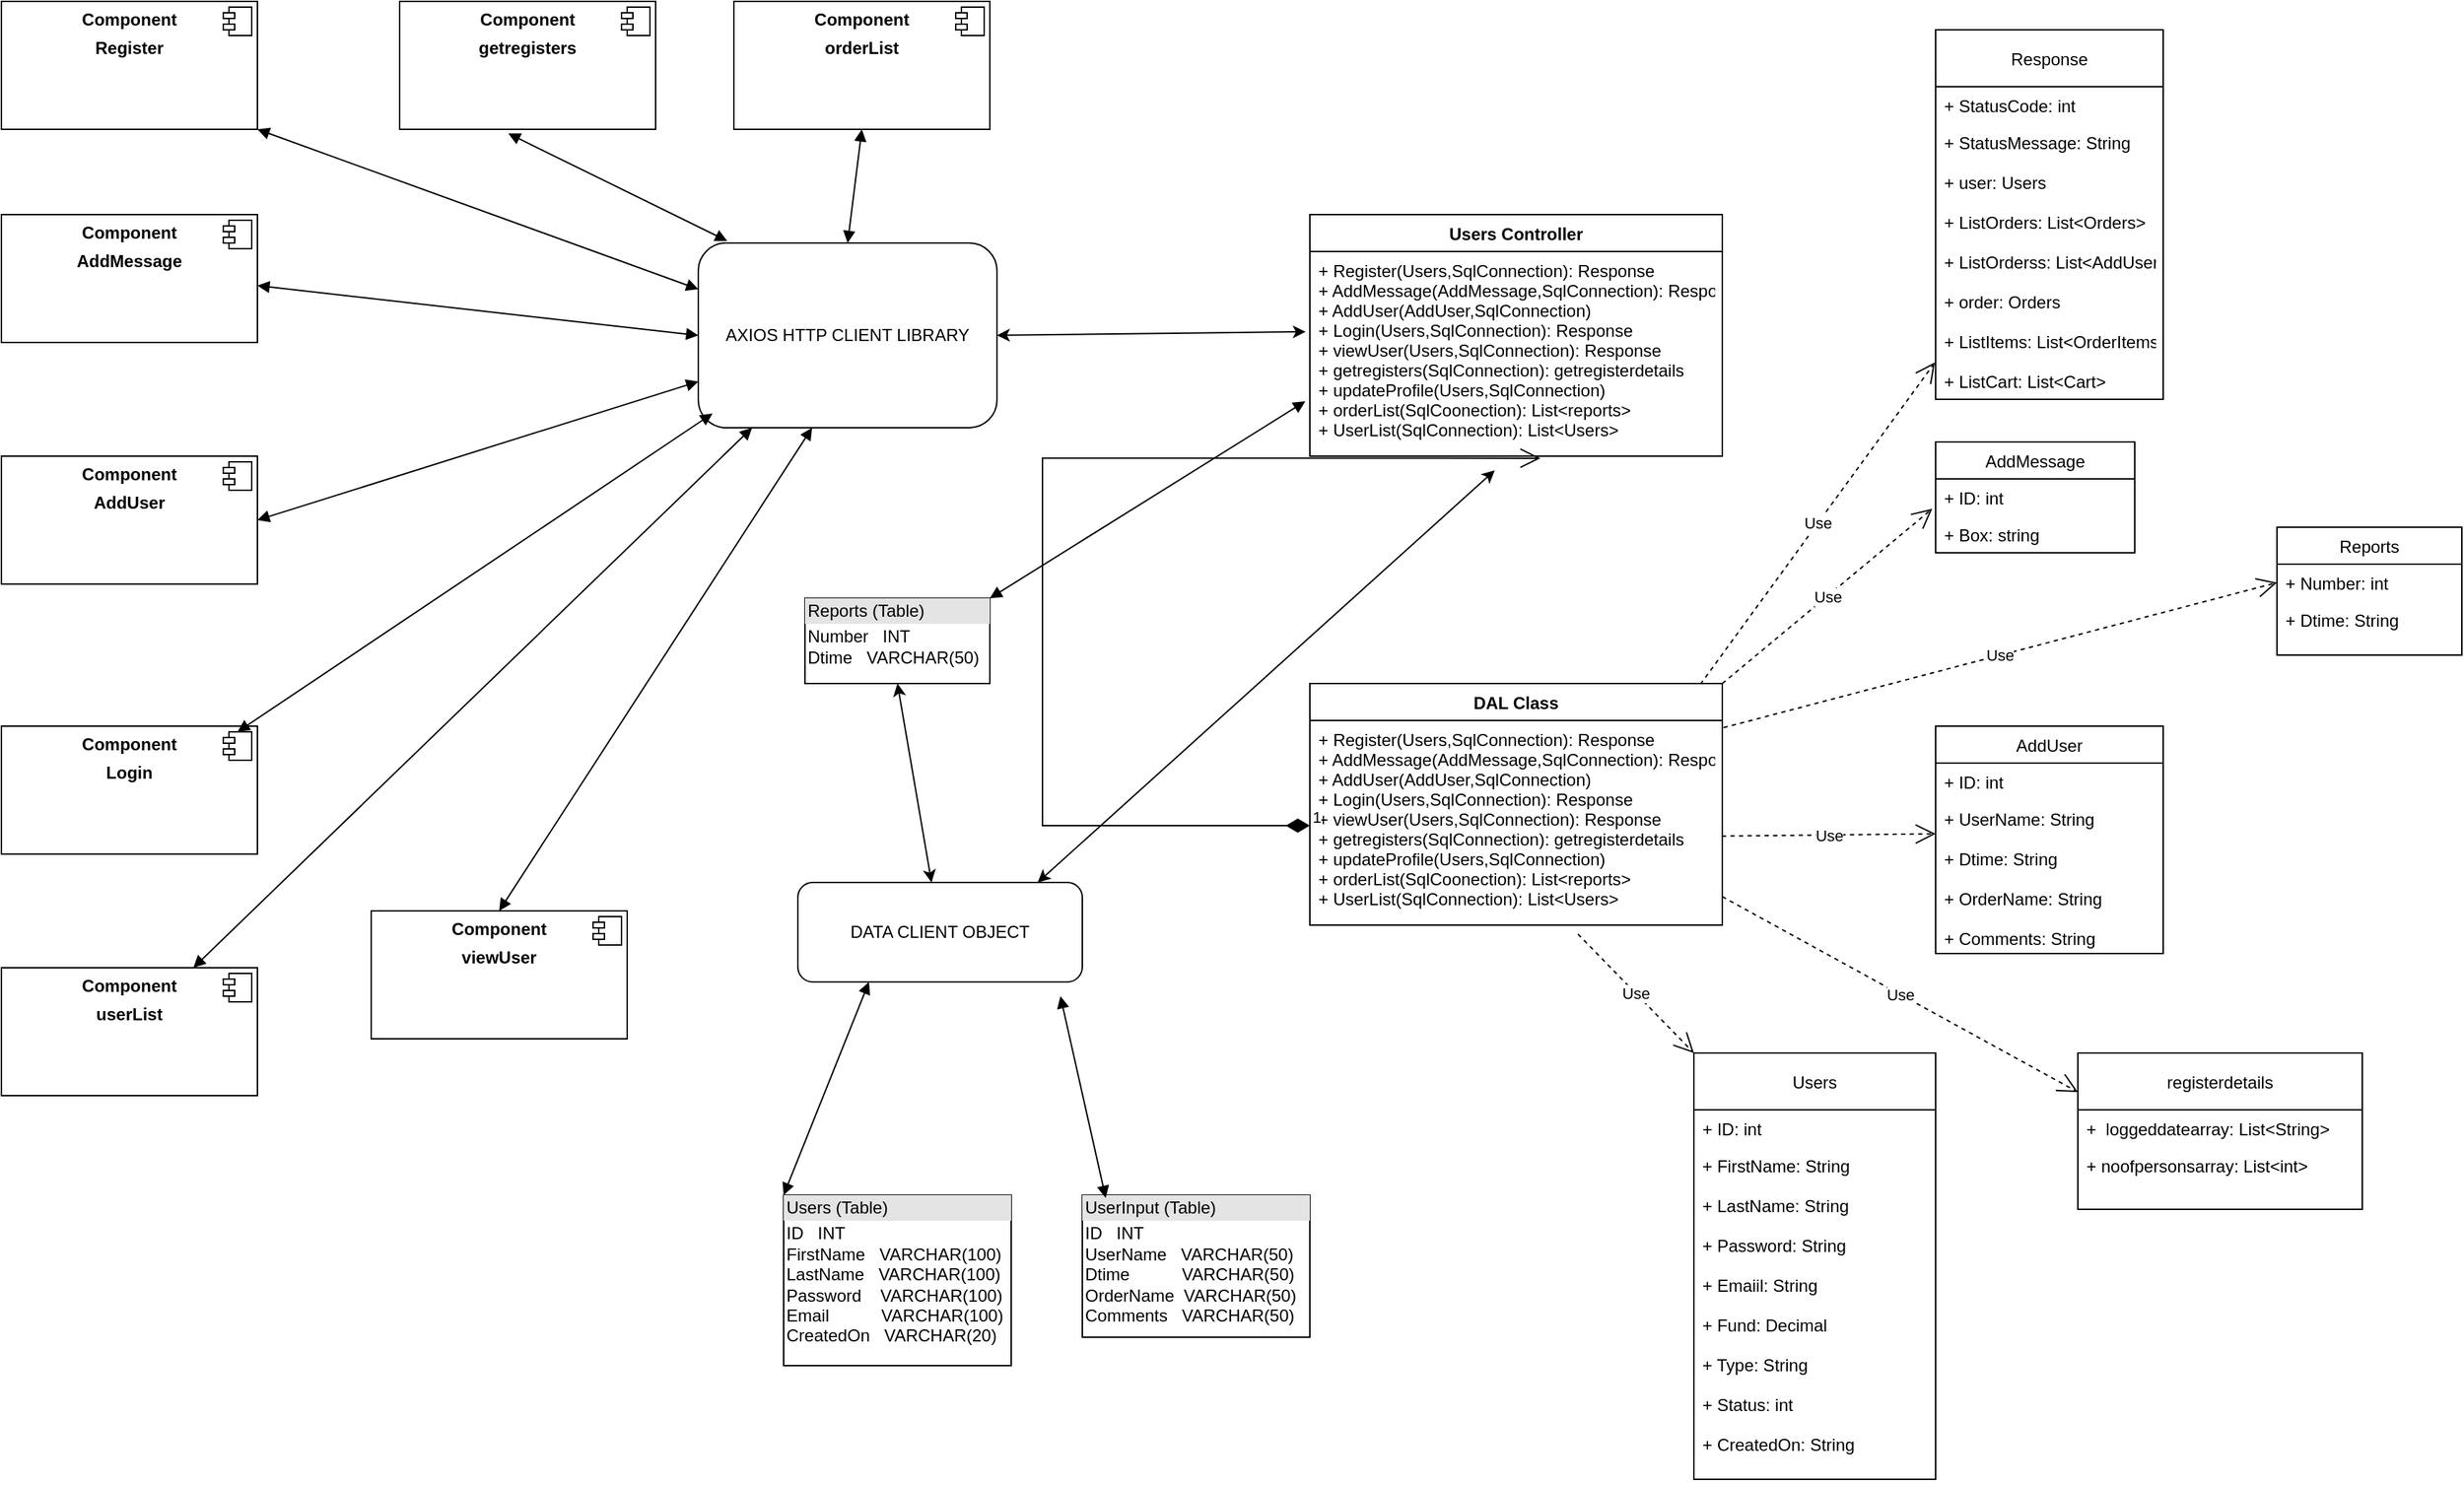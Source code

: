 <mxfile version="20.8.3" type="github">
  <diagram id="C5RBs43oDa-KdzZeNtuy" name="Page-1">
    <mxGraphModel dx="1909" dy="998" grid="1" gridSize="10" guides="1" tooltips="1" connect="1" arrows="1" fold="1" page="1" pageScale="1" pageWidth="4681" pageHeight="3300" math="0" shadow="0">
      <root>
        <mxCell id="WIyWlLk6GJQsqaUBKTNV-0" />
        <mxCell id="WIyWlLk6GJQsqaUBKTNV-1" parent="WIyWlLk6GJQsqaUBKTNV-0" />
        <mxCell id="9x4rTWt2LroOw13o1F7v-9" value="DAL Class" style="swimlane;fontStyle=1;align=center;verticalAlign=top;childLayout=stackLayout;horizontal=1;startSize=26;horizontalStack=0;resizeParent=1;resizeParentMax=0;resizeLast=0;collapsible=1;marginBottom=0;" parent="WIyWlLk6GJQsqaUBKTNV-1" vertex="1">
          <mxGeometry x="1110" y="520" width="290" height="170" as="geometry" />
        </mxCell>
        <mxCell id="9x4rTWt2LroOw13o1F7v-16" value="+ Register(Users,SqlConnection): Response&#xa;+ AddMessage(AddMessage,SqlConnection): Response&#xa;+ AddUser(AddUser,SqlConnection)&#xa;+ Login(Users,SqlConnection): Response&#xa;+ viewUser(Users,SqlConnection): Response&#xa;+ getregisters(SqlConnection): getregisterdetails&#xa;+ updateProfile(Users,SqlConnection)&#xa;+ orderList(SqlCoonection): List&lt;reports&gt;&#xa;+ UserList(SqlConnection): List&lt;Users&gt;&#xa;" style="text;strokeColor=none;fillColor=none;align=left;verticalAlign=top;spacingLeft=4;spacingRight=4;overflow=hidden;rotatable=0;points=[[0,0.5],[1,0.5]];portConstraint=eastwest;" parent="9x4rTWt2LroOw13o1F7v-9" vertex="1">
          <mxGeometry y="26" width="290" height="144" as="geometry" />
        </mxCell>
        <mxCell id="9x4rTWt2LroOw13o1F7v-13" value="Users Controller" style="swimlane;fontStyle=1;align=center;verticalAlign=top;childLayout=stackLayout;horizontal=1;startSize=26;horizontalStack=0;resizeParent=1;resizeParentMax=0;resizeLast=0;collapsible=1;marginBottom=0;" parent="WIyWlLk6GJQsqaUBKTNV-1" vertex="1">
          <mxGeometry x="1110" y="190" width="290" height="170" as="geometry" />
        </mxCell>
        <mxCell id="9x4rTWt2LroOw13o1F7v-14" value="+ Register(Users,SqlConnection): Response&#xa;+ AddMessage(AddMessage,SqlConnection): Response&#xa;+ AddUser(AddUser,SqlConnection)&#xa;+ Login(Users,SqlConnection): Response&#xa;+ viewUser(Users,SqlConnection): Response&#xa;+ getregisters(SqlConnection): getregisterdetails&#xa;+ updateProfile(Users,SqlConnection)&#xa;+ orderList(SqlCoonection): List&lt;reports&gt;&#xa;+ UserList(SqlConnection): List&lt;Users&gt;&#xa;" style="text;strokeColor=none;fillColor=none;align=left;verticalAlign=top;spacingLeft=4;spacingRight=4;overflow=hidden;rotatable=0;points=[[0,0.5],[1,0.5]];portConstraint=eastwest;" parent="9x4rTWt2LroOw13o1F7v-13" vertex="1">
          <mxGeometry y="26" width="290" height="144" as="geometry" />
        </mxCell>
        <mxCell id="9x4rTWt2LroOw13o1F7v-18" value="1" style="endArrow=open;html=1;endSize=12;startArrow=diamondThin;startSize=14;startFill=1;edgeStyle=orthogonalEdgeStyle;align=left;verticalAlign=bottom;rounded=0;entryX=0.559;entryY=1.01;entryDx=0;entryDy=0;entryPerimeter=0;" parent="WIyWlLk6GJQsqaUBKTNV-1" source="9x4rTWt2LroOw13o1F7v-16" target="9x4rTWt2LroOw13o1F7v-14" edge="1">
          <mxGeometry x="-1" y="3" relative="1" as="geometry">
            <mxPoint x="930" y="620" as="sourcePoint" />
            <mxPoint x="1090" y="620" as="targetPoint" />
            <Array as="points">
              <mxPoint x="922" y="620" />
            </Array>
          </mxGeometry>
        </mxCell>
        <mxCell id="9x4rTWt2LroOw13o1F7v-19" value="AddMessage" style="swimlane;fontStyle=0;childLayout=stackLayout;horizontal=1;startSize=26;fillColor=none;horizontalStack=0;resizeParent=1;resizeParentMax=0;resizeLast=0;collapsible=1;marginBottom=0;" parent="WIyWlLk6GJQsqaUBKTNV-1" vertex="1">
          <mxGeometry x="1550" y="350" width="140" height="78" as="geometry" />
        </mxCell>
        <mxCell id="9x4rTWt2LroOw13o1F7v-20" value="+ ID: int" style="text;strokeColor=none;fillColor=none;align=left;verticalAlign=top;spacingLeft=4;spacingRight=4;overflow=hidden;rotatable=0;points=[[0,0.5],[1,0.5]];portConstraint=eastwest;" parent="9x4rTWt2LroOw13o1F7v-19" vertex="1">
          <mxGeometry y="26" width="140" height="26" as="geometry" />
        </mxCell>
        <mxCell id="9x4rTWt2LroOw13o1F7v-21" value="+ Box: string" style="text;strokeColor=none;fillColor=none;align=left;verticalAlign=top;spacingLeft=4;spacingRight=4;overflow=hidden;rotatable=0;points=[[0,0.5],[1,0.5]];portConstraint=eastwest;" parent="9x4rTWt2LroOw13o1F7v-19" vertex="1">
          <mxGeometry y="52" width="140" height="26" as="geometry" />
        </mxCell>
        <mxCell id="9x4rTWt2LroOw13o1F7v-23" value="Use" style="endArrow=open;endSize=12;dashed=1;html=1;rounded=0;exitX=1;exitY=0;exitDx=0;exitDy=0;entryX=-0.017;entryY=0.808;entryDx=0;entryDy=0;entryPerimeter=0;" parent="WIyWlLk6GJQsqaUBKTNV-1" source="9x4rTWt2LroOw13o1F7v-9" target="9x4rTWt2LroOw13o1F7v-20" edge="1">
          <mxGeometry width="160" relative="1" as="geometry">
            <mxPoint x="1200" y="570" as="sourcePoint" />
            <mxPoint x="1360" y="570" as="targetPoint" />
          </mxGeometry>
        </mxCell>
        <mxCell id="9x4rTWt2LroOw13o1F7v-24" value="AddUser" style="swimlane;fontStyle=0;childLayout=stackLayout;horizontal=1;startSize=26;fillColor=none;horizontalStack=0;resizeParent=1;resizeParentMax=0;resizeLast=0;collapsible=1;marginBottom=0;" parent="WIyWlLk6GJQsqaUBKTNV-1" vertex="1">
          <mxGeometry x="1550" y="550" width="160" height="160" as="geometry" />
        </mxCell>
        <mxCell id="9x4rTWt2LroOw13o1F7v-25" value="+ ID: int" style="text;strokeColor=none;fillColor=none;align=left;verticalAlign=top;spacingLeft=4;spacingRight=4;overflow=hidden;rotatable=0;points=[[0,0.5],[1,0.5]];portConstraint=eastwest;" parent="9x4rTWt2LroOw13o1F7v-24" vertex="1">
          <mxGeometry y="26" width="160" height="26" as="geometry" />
        </mxCell>
        <mxCell id="9x4rTWt2LroOw13o1F7v-26" value="+ UserName: String&#xa;&#xa;+ Dtime: String&#xa;&#xa;+ OrderName: String&#xa;&#xa;+ Comments: String" style="text;strokeColor=none;fillColor=none;align=left;verticalAlign=top;spacingLeft=4;spacingRight=4;overflow=hidden;rotatable=0;points=[[0,0.5],[1,0.5]];portConstraint=eastwest;" parent="9x4rTWt2LroOw13o1F7v-24" vertex="1">
          <mxGeometry y="52" width="160" height="108" as="geometry" />
        </mxCell>
        <mxCell id="9x4rTWt2LroOw13o1F7v-27" value="Use" style="endArrow=open;endSize=12;dashed=1;html=1;rounded=0;exitX=0.999;exitY=0.565;exitDx=0;exitDy=0;entryX=0;entryY=0.22;entryDx=0;entryDy=0;entryPerimeter=0;exitPerimeter=0;" parent="WIyWlLk6GJQsqaUBKTNV-1" source="9x4rTWt2LroOw13o1F7v-16" target="9x4rTWt2LroOw13o1F7v-26" edge="1">
          <mxGeometry width="160" relative="1" as="geometry">
            <mxPoint x="1410" y="628" as="sourcePoint" />
            <mxPoint x="1557.62" y="407.008" as="targetPoint" />
          </mxGeometry>
        </mxCell>
        <mxCell id="9x4rTWt2LroOw13o1F7v-28" value="Users" style="swimlane;fontStyle=0;childLayout=stackLayout;horizontal=1;startSize=40;fillColor=none;horizontalStack=0;resizeParent=1;resizeParentMax=0;resizeLast=0;collapsible=1;marginBottom=0;" parent="WIyWlLk6GJQsqaUBKTNV-1" vertex="1">
          <mxGeometry x="1380" y="780" width="170" height="300" as="geometry" />
        </mxCell>
        <mxCell id="9x4rTWt2LroOw13o1F7v-29" value="+ ID: int" style="text;strokeColor=none;fillColor=none;align=left;verticalAlign=top;spacingLeft=4;spacingRight=4;overflow=hidden;rotatable=0;points=[[0,0.5],[1,0.5]];portConstraint=eastwest;" parent="9x4rTWt2LroOw13o1F7v-28" vertex="1">
          <mxGeometry y="40" width="170" height="26" as="geometry" />
        </mxCell>
        <mxCell id="9x4rTWt2LroOw13o1F7v-30" value="+ FirstName: String&#xa;&#xa;+ LastName: String&#xa;&#xa;+ Password: String&#xa;&#xa;+ Emaiil: String&#xa;&#xa;+ Fund: Decimal&#xa;&#xa;+ Type: String&#xa;&#xa;+ Status: int&#xa;&#xa;+ CreatedOn: String" style="text;strokeColor=none;fillColor=none;align=left;verticalAlign=top;spacingLeft=4;spacingRight=4;overflow=hidden;rotatable=0;points=[[0,0.5],[1,0.5]];portConstraint=eastwest;" parent="9x4rTWt2LroOw13o1F7v-28" vertex="1">
          <mxGeometry y="66" width="170" height="234" as="geometry" />
        </mxCell>
        <mxCell id="9x4rTWt2LroOw13o1F7v-31" value="Use" style="endArrow=open;endSize=12;dashed=1;html=1;rounded=0;exitX=0.65;exitY=1.044;exitDx=0;exitDy=0;entryX=0;entryY=0;entryDx=0;entryDy=0;exitPerimeter=0;" parent="WIyWlLk6GJQsqaUBKTNV-1" source="9x4rTWt2LroOw13o1F7v-16" target="9x4rTWt2LroOw13o1F7v-28" edge="1">
          <mxGeometry width="160" relative="1" as="geometry">
            <mxPoint x="1409.71" y="637.36" as="sourcePoint" />
            <mxPoint x="1560" y="635.76" as="targetPoint" />
          </mxGeometry>
        </mxCell>
        <mxCell id="9x4rTWt2LroOw13o1F7v-32" value="registerdetails" style="swimlane;fontStyle=0;childLayout=stackLayout;horizontal=1;startSize=40;fillColor=none;horizontalStack=0;resizeParent=1;resizeParentMax=0;resizeLast=0;collapsible=1;marginBottom=0;" parent="WIyWlLk6GJQsqaUBKTNV-1" vertex="1">
          <mxGeometry x="1650" y="780" width="200" height="110" as="geometry" />
        </mxCell>
        <mxCell id="9x4rTWt2LroOw13o1F7v-33" value="+  loggeddatearray: List&lt;String&gt;" style="text;strokeColor=none;fillColor=none;align=left;verticalAlign=top;spacingLeft=4;spacingRight=4;overflow=hidden;rotatable=0;points=[[0,0.5],[1,0.5]];portConstraint=eastwest;" parent="9x4rTWt2LroOw13o1F7v-32" vertex="1">
          <mxGeometry y="40" width="200" height="26" as="geometry" />
        </mxCell>
        <mxCell id="9x4rTWt2LroOw13o1F7v-34" value="+ noofpersonsarray: List&lt;int&gt;" style="text;strokeColor=none;fillColor=none;align=left;verticalAlign=top;spacingLeft=4;spacingRight=4;overflow=hidden;rotatable=0;points=[[0,0.5],[1,0.5]];portConstraint=eastwest;" parent="9x4rTWt2LroOw13o1F7v-32" vertex="1">
          <mxGeometry y="66" width="200" height="44" as="geometry" />
        </mxCell>
        <mxCell id="9x4rTWt2LroOw13o1F7v-35" value="Use" style="endArrow=open;endSize=12;dashed=1;html=1;rounded=0;exitX=0.65;exitY=1.044;exitDx=0;exitDy=0;entryX=0;entryY=0.25;entryDx=0;entryDy=0;exitPerimeter=0;" parent="WIyWlLk6GJQsqaUBKTNV-1" target="9x4rTWt2LroOw13o1F7v-32" edge="1">
          <mxGeometry width="160" relative="1" as="geometry">
            <mxPoint x="1400" y="669.996" as="sourcePoint" />
            <mxPoint x="1481.5" y="753.66" as="targetPoint" />
          </mxGeometry>
        </mxCell>
        <mxCell id="9x4rTWt2LroOw13o1F7v-36" value="Response" style="swimlane;fontStyle=0;childLayout=stackLayout;horizontal=1;startSize=40;fillColor=none;horizontalStack=0;resizeParent=1;resizeParentMax=0;resizeLast=0;collapsible=1;marginBottom=0;" parent="WIyWlLk6GJQsqaUBKTNV-1" vertex="1">
          <mxGeometry x="1550" y="60" width="160" height="260" as="geometry" />
        </mxCell>
        <mxCell id="9x4rTWt2LroOw13o1F7v-37" value="+ StatusCode: int" style="text;strokeColor=none;fillColor=none;align=left;verticalAlign=top;spacingLeft=4;spacingRight=4;overflow=hidden;rotatable=0;points=[[0,0.5],[1,0.5]];portConstraint=eastwest;" parent="9x4rTWt2LroOw13o1F7v-36" vertex="1">
          <mxGeometry y="40" width="160" height="26" as="geometry" />
        </mxCell>
        <mxCell id="9x4rTWt2LroOw13o1F7v-38" value="+ StatusMessage: String&#xa;&#xa;+ user: Users&#xa;&#xa;+ ListOrders: List&lt;Orders&gt;&#xa;&#xa;+ ListOrderss: List&lt;AddUser&gt;&#xa;&#xa;+ order: Orders&#xa;&#xa;+ ListItems: List&lt;OrderItems&gt;&#xa;&#xa;+ ListCart: List&lt;Cart&gt;&#xa;" style="text;strokeColor=none;fillColor=none;align=left;verticalAlign=top;spacingLeft=4;spacingRight=4;overflow=hidden;rotatable=0;points=[[0,0.5],[1,0.5]];portConstraint=eastwest;" parent="9x4rTWt2LroOw13o1F7v-36" vertex="1">
          <mxGeometry y="66" width="160" height="194" as="geometry" />
        </mxCell>
        <mxCell id="9x4rTWt2LroOw13o1F7v-39" value="Use" style="endArrow=open;endSize=12;dashed=1;html=1;rounded=0;exitX=0.947;exitY=0.003;exitDx=0;exitDy=0;entryX=-0.003;entryY=0.866;entryDx=0;entryDy=0;entryPerimeter=0;exitPerimeter=0;" parent="WIyWlLk6GJQsqaUBKTNV-1" source="9x4rTWt2LroOw13o1F7v-9" target="9x4rTWt2LroOw13o1F7v-38" edge="1">
          <mxGeometry width="160" relative="1" as="geometry">
            <mxPoint x="1391.19" y="520" as="sourcePoint" />
            <mxPoint x="1538.81" y="299.008" as="targetPoint" />
          </mxGeometry>
        </mxCell>
        <mxCell id="9x4rTWt2LroOw13o1F7v-40" value="Reports" style="swimlane;fontStyle=0;childLayout=stackLayout;horizontal=1;startSize=26;fillColor=none;horizontalStack=0;resizeParent=1;resizeParentMax=0;resizeLast=0;collapsible=1;marginBottom=0;" parent="WIyWlLk6GJQsqaUBKTNV-1" vertex="1">
          <mxGeometry x="1790" y="410" width="130" height="90" as="geometry" />
        </mxCell>
        <mxCell id="9x4rTWt2LroOw13o1F7v-41" value="+ Number: int" style="text;strokeColor=none;fillColor=none;align=left;verticalAlign=top;spacingLeft=4;spacingRight=4;overflow=hidden;rotatable=0;points=[[0,0.5],[1,0.5]];portConstraint=eastwest;" parent="9x4rTWt2LroOw13o1F7v-40" vertex="1">
          <mxGeometry y="26" width="130" height="26" as="geometry" />
        </mxCell>
        <mxCell id="9x4rTWt2LroOw13o1F7v-42" value="+ Dtime: String&#xa;" style="text;strokeColor=none;fillColor=none;align=left;verticalAlign=top;spacingLeft=4;spacingRight=4;overflow=hidden;rotatable=0;points=[[0,0.5],[1,0.5]];portConstraint=eastwest;" parent="9x4rTWt2LroOw13o1F7v-40" vertex="1">
          <mxGeometry y="52" width="130" height="38" as="geometry" />
        </mxCell>
        <mxCell id="9x4rTWt2LroOw13o1F7v-43" value="Use" style="endArrow=open;endSize=12;dashed=1;html=1;rounded=0;exitX=1.003;exitY=0.035;exitDx=0;exitDy=0;entryX=0;entryY=0.5;entryDx=0;entryDy=0;exitPerimeter=0;" parent="WIyWlLk6GJQsqaUBKTNV-1" source="9x4rTWt2LroOw13o1F7v-16" target="9x4rTWt2LroOw13o1F7v-41" edge="1">
          <mxGeometry width="160" relative="1" as="geometry">
            <mxPoint x="1399.71" y="541.6" as="sourcePoint" />
            <mxPoint x="1550" y="540.0" as="targetPoint" />
          </mxGeometry>
        </mxCell>
        <mxCell id="9x4rTWt2LroOw13o1F7v-44" value="&lt;div style=&quot;box-sizing:border-box;width:100%;background:#e4e4e4;padding:2px;&quot;&gt;Users (Table)&lt;/div&gt;&lt;table style=&quot;width:100%;font-size:1em;&quot; cellpadding=&quot;2&quot; cellspacing=&quot;0&quot;&gt;&lt;tbody&gt;&lt;tr&gt;&lt;td&gt;ID&amp;nbsp; &amp;nbsp;INT&lt;br&gt;FirstName&amp;nbsp; &amp;nbsp;VARCHAR(100)&lt;br&gt;LastName&amp;nbsp; &amp;nbsp;VARCHAR(100)&lt;br&gt;Password&amp;nbsp; &amp;nbsp; VARCHAR(100)&lt;br&gt;Email&amp;nbsp; &amp;nbsp; &amp;nbsp; &amp;nbsp; &amp;nbsp; &amp;nbsp;VARCHAR(100)&lt;br&gt;CreatedOn&amp;nbsp; &amp;nbsp;VARCHAR(20)&lt;br&gt;&lt;br&gt;&lt;/td&gt;&lt;td&gt;&lt;br&gt;&lt;/td&gt;&lt;/tr&gt;&lt;tr&gt;&lt;td&gt;&lt;br&gt;&lt;/td&gt;&lt;td&gt;&lt;br&gt;&lt;/td&gt;&lt;/tr&gt;&lt;tr&gt;&lt;td&gt;&lt;/td&gt;&lt;td&gt;&lt;br&gt;&lt;/td&gt;&lt;/tr&gt;&lt;/tbody&gt;&lt;/table&gt;" style="verticalAlign=top;align=left;overflow=fill;html=1;" parent="WIyWlLk6GJQsqaUBKTNV-1" vertex="1">
          <mxGeometry x="740" y="880" width="160" height="120" as="geometry" />
        </mxCell>
        <mxCell id="9x4rTWt2LroOw13o1F7v-45" value="" style="endArrow=block;startArrow=block;endFill=1;startFill=1;html=1;rounded=0;exitX=0.25;exitY=1;exitDx=0;exitDy=0;entryX=0;entryY=0;entryDx=0;entryDy=0;" parent="WIyWlLk6GJQsqaUBKTNV-1" source="fUeiBSBgCRL01I6MIeUb-0" target="9x4rTWt2LroOw13o1F7v-44" edge="1">
          <mxGeometry width="160" relative="1" as="geometry">
            <mxPoint x="740" y="770" as="sourcePoint" />
            <mxPoint x="900" y="770" as="targetPoint" />
          </mxGeometry>
        </mxCell>
        <mxCell id="9x4rTWt2LroOw13o1F7v-48" value="&lt;div style=&quot;box-sizing:border-box;width:100%;background:#e4e4e4;padding:2px;&quot;&gt;UserInput (Table)&lt;/div&gt;&lt;table style=&quot;width:100%;font-size:1em;&quot; cellpadding=&quot;2&quot; cellspacing=&quot;0&quot;&gt;&lt;tbody&gt;&lt;tr&gt;&lt;td&gt;ID&amp;nbsp; &amp;nbsp;INT&lt;br&gt;UserName&amp;nbsp; &amp;nbsp;VARCHAR(50)&lt;br&gt;Dtime&amp;nbsp; &amp;nbsp; &amp;nbsp; &amp;nbsp; &amp;nbsp; &amp;nbsp;VARCHAR(50)&lt;br&gt;OrderName&amp;nbsp; VARCHAR(50)&lt;br&gt;Comments&amp;nbsp; &amp;nbsp;VARCHAR(50)&lt;br&gt;&lt;br&gt;&lt;/td&gt;&lt;td&gt;&lt;br&gt;&lt;/td&gt;&lt;/tr&gt;&lt;tr&gt;&lt;td&gt;&lt;br&gt;&lt;/td&gt;&lt;td&gt;&lt;br&gt;&lt;/td&gt;&lt;/tr&gt;&lt;tr&gt;&lt;td&gt;&lt;/td&gt;&lt;td&gt;&lt;br&gt;&lt;/td&gt;&lt;/tr&gt;&lt;/tbody&gt;&lt;/table&gt;" style="verticalAlign=top;align=left;overflow=fill;html=1;" parent="WIyWlLk6GJQsqaUBKTNV-1" vertex="1">
          <mxGeometry x="950" y="880" width="160" height="100" as="geometry" />
        </mxCell>
        <mxCell id="9x4rTWt2LroOw13o1F7v-49" value="" style="endArrow=block;startArrow=block;endFill=1;startFill=1;html=1;rounded=0;exitX=0.923;exitY=1.143;exitDx=0;exitDy=0;exitPerimeter=0;entryX=0.103;entryY=0.02;entryDx=0;entryDy=0;entryPerimeter=0;" parent="WIyWlLk6GJQsqaUBKTNV-1" source="fUeiBSBgCRL01I6MIeUb-0" target="9x4rTWt2LroOw13o1F7v-48" edge="1">
          <mxGeometry width="160" relative="1" as="geometry">
            <mxPoint x="772.32" y="503.888" as="sourcePoint" />
            <mxPoint x="750" y="890" as="targetPoint" />
          </mxGeometry>
        </mxCell>
        <mxCell id="9x4rTWt2LroOw13o1F7v-50" value="&lt;div style=&quot;box-sizing:border-box;width:100%;background:#e4e4e4;padding:2px;&quot;&gt;Reports (Table)&lt;/div&gt;&lt;table style=&quot;width:100%;font-size:1em;&quot; cellpadding=&quot;2&quot; cellspacing=&quot;0&quot;&gt;&lt;tbody&gt;&lt;tr&gt;&lt;td&gt;Number&amp;nbsp; &amp;nbsp;INT&lt;br&gt;Dtime&amp;nbsp; &amp;nbsp;VARCHAR(50)&lt;br&gt;&lt;br&gt;&lt;/td&gt;&lt;td&gt;&lt;br&gt;&lt;/td&gt;&lt;/tr&gt;&lt;tr&gt;&lt;td&gt;&lt;br&gt;&lt;/td&gt;&lt;td&gt;&lt;br&gt;&lt;/td&gt;&lt;/tr&gt;&lt;tr&gt;&lt;td&gt;&lt;/td&gt;&lt;td&gt;&lt;br&gt;&lt;/td&gt;&lt;/tr&gt;&lt;/tbody&gt;&lt;/table&gt;" style="verticalAlign=top;align=left;overflow=fill;html=1;" parent="WIyWlLk6GJQsqaUBKTNV-1" vertex="1">
          <mxGeometry x="755" y="460" width="130" height="60" as="geometry" />
        </mxCell>
        <mxCell id="9x4rTWt2LroOw13o1F7v-53" value="" style="endArrow=block;startArrow=block;endFill=1;startFill=1;html=1;rounded=0;exitX=1;exitY=0;exitDx=0;exitDy=0;entryX=-0.011;entryY=0.732;entryDx=0;entryDy=0;entryPerimeter=0;" parent="WIyWlLk6GJQsqaUBKTNV-1" source="9x4rTWt2LroOw13o1F7v-50" target="9x4rTWt2LroOw13o1F7v-14" edge="1">
          <mxGeometry width="160" relative="1" as="geometry">
            <mxPoint x="800" y="670" as="sourcePoint" />
            <mxPoint x="960" y="670" as="targetPoint" />
          </mxGeometry>
        </mxCell>
        <mxCell id="fUeiBSBgCRL01I6MIeUb-0" value="DATA CLIENT OBJECT" style="rounded=1;whiteSpace=wrap;html=1;" vertex="1" parent="WIyWlLk6GJQsqaUBKTNV-1">
          <mxGeometry x="750" y="660" width="200" height="70" as="geometry" />
        </mxCell>
        <mxCell id="fUeiBSBgCRL01I6MIeUb-1" value="" style="endArrow=classic;startArrow=classic;html=1;rounded=0;entryX=0.5;entryY=1;entryDx=0;entryDy=0;" edge="1" parent="WIyWlLk6GJQsqaUBKTNV-1" source="fUeiBSBgCRL01I6MIeUb-0" target="9x4rTWt2LroOw13o1F7v-50">
          <mxGeometry width="50" height="50" relative="1" as="geometry">
            <mxPoint x="1250" y="450" as="sourcePoint" />
            <mxPoint x="1300" y="400" as="targetPoint" />
          </mxGeometry>
        </mxCell>
        <mxCell id="fUeiBSBgCRL01I6MIeUb-2" value="" style="endArrow=classic;startArrow=classic;html=1;rounded=0;exitX=0.843;exitY=0;exitDx=0;exitDy=0;exitPerimeter=0;" edge="1" parent="WIyWlLk6GJQsqaUBKTNV-1" source="fUeiBSBgCRL01I6MIeUb-0">
          <mxGeometry width="50" height="50" relative="1" as="geometry">
            <mxPoint x="1250" y="450" as="sourcePoint" />
            <mxPoint x="1240" y="370" as="targetPoint" />
          </mxGeometry>
        </mxCell>
        <mxCell id="fUeiBSBgCRL01I6MIeUb-3" value="AXIOS HTTP CLIENT LIBRARY" style="rounded=1;whiteSpace=wrap;html=1;" vertex="1" parent="WIyWlLk6GJQsqaUBKTNV-1">
          <mxGeometry x="680" y="210" width="210" height="130" as="geometry" />
        </mxCell>
        <mxCell id="fUeiBSBgCRL01I6MIeUb-9" value="" style="endArrow=classic;startArrow=classic;html=1;rounded=0;entryX=-0.01;entryY=0.392;entryDx=0;entryDy=0;entryPerimeter=0;exitX=1;exitY=0.5;exitDx=0;exitDy=0;" edge="1" parent="WIyWlLk6GJQsqaUBKTNV-1" source="fUeiBSBgCRL01I6MIeUb-3" target="9x4rTWt2LroOw13o1F7v-14">
          <mxGeometry width="50" height="50" relative="1" as="geometry">
            <mxPoint x="1250" y="440" as="sourcePoint" />
            <mxPoint x="1300" y="390" as="targetPoint" />
          </mxGeometry>
        </mxCell>
        <mxCell id="fUeiBSBgCRL01I6MIeUb-24" value="&lt;p style=&quot;margin:0px;margin-top:6px;text-align:center;&quot;&gt;&lt;b&gt;Component&lt;/b&gt;&lt;/p&gt;&lt;p style=&quot;margin:0px;margin-top:6px;text-align:center;&quot;&gt;&lt;b&gt;Register&lt;/b&gt;&lt;/p&gt;" style="align=left;overflow=fill;html=1;dropTarget=0;" vertex="1" parent="WIyWlLk6GJQsqaUBKTNV-1">
          <mxGeometry x="190" y="40" width="180" height="90" as="geometry" />
        </mxCell>
        <mxCell id="fUeiBSBgCRL01I6MIeUb-25" value="" style="shape=component;jettyWidth=8;jettyHeight=4;" vertex="1" parent="fUeiBSBgCRL01I6MIeUb-24">
          <mxGeometry x="1" width="20" height="20" relative="1" as="geometry">
            <mxPoint x="-24" y="4" as="offset" />
          </mxGeometry>
        </mxCell>
        <mxCell id="fUeiBSBgCRL01I6MIeUb-26" value="&lt;p style=&quot;margin:0px;margin-top:6px;text-align:center;&quot;&gt;&lt;b&gt;Component&lt;/b&gt;&lt;/p&gt;&lt;p style=&quot;margin:0px;margin-top:6px;text-align:center;&quot;&gt;&lt;b&gt;AddMessage&lt;/b&gt;&lt;/p&gt;" style="align=left;overflow=fill;html=1;dropTarget=0;" vertex="1" parent="WIyWlLk6GJQsqaUBKTNV-1">
          <mxGeometry x="190" y="190" width="180" height="90" as="geometry" />
        </mxCell>
        <mxCell id="fUeiBSBgCRL01I6MIeUb-27" value="" style="shape=component;jettyWidth=8;jettyHeight=4;" vertex="1" parent="fUeiBSBgCRL01I6MIeUb-26">
          <mxGeometry x="1" width="20" height="20" relative="1" as="geometry">
            <mxPoint x="-24" y="4" as="offset" />
          </mxGeometry>
        </mxCell>
        <mxCell id="fUeiBSBgCRL01I6MIeUb-28" value="&lt;p style=&quot;margin:0px;margin-top:6px;text-align:center;&quot;&gt;&lt;b&gt;Component&lt;/b&gt;&lt;/p&gt;&lt;p style=&quot;margin:0px;margin-top:6px;text-align:center;&quot;&gt;&lt;b&gt;AddUser&lt;/b&gt;&lt;/p&gt;" style="align=left;overflow=fill;html=1;dropTarget=0;" vertex="1" parent="WIyWlLk6GJQsqaUBKTNV-1">
          <mxGeometry x="190" y="360" width="180" height="90" as="geometry" />
        </mxCell>
        <mxCell id="fUeiBSBgCRL01I6MIeUb-29" value="" style="shape=component;jettyWidth=8;jettyHeight=4;" vertex="1" parent="fUeiBSBgCRL01I6MIeUb-28">
          <mxGeometry x="1" width="20" height="20" relative="1" as="geometry">
            <mxPoint x="-24" y="4" as="offset" />
          </mxGeometry>
        </mxCell>
        <mxCell id="fUeiBSBgCRL01I6MIeUb-30" value="&lt;p style=&quot;margin:0px;margin-top:6px;text-align:center;&quot;&gt;&lt;b&gt;Component&lt;/b&gt;&lt;/p&gt;&lt;p style=&quot;margin:0px;margin-top:6px;text-align:center;&quot;&gt;&lt;b&gt;Login&lt;/b&gt;&lt;/p&gt;" style="align=left;overflow=fill;html=1;dropTarget=0;" vertex="1" parent="WIyWlLk6GJQsqaUBKTNV-1">
          <mxGeometry x="190" y="550" width="180" height="90" as="geometry" />
        </mxCell>
        <mxCell id="fUeiBSBgCRL01I6MIeUb-31" value="" style="shape=component;jettyWidth=8;jettyHeight=4;" vertex="1" parent="fUeiBSBgCRL01I6MIeUb-30">
          <mxGeometry x="1" width="20" height="20" relative="1" as="geometry">
            <mxPoint x="-24" y="4" as="offset" />
          </mxGeometry>
        </mxCell>
        <mxCell id="fUeiBSBgCRL01I6MIeUb-32" value="&lt;p style=&quot;margin:0px;margin-top:6px;text-align:center;&quot;&gt;&lt;b&gt;Component&lt;/b&gt;&lt;/p&gt;&lt;p style=&quot;margin:0px;margin-top:6px;text-align:center;&quot;&gt;&lt;b&gt;getregisters&lt;/b&gt;&lt;/p&gt;" style="align=left;overflow=fill;html=1;dropTarget=0;" vertex="1" parent="WIyWlLk6GJQsqaUBKTNV-1">
          <mxGeometry x="470" y="40" width="180" height="90" as="geometry" />
        </mxCell>
        <mxCell id="fUeiBSBgCRL01I6MIeUb-33" value="" style="shape=component;jettyWidth=8;jettyHeight=4;" vertex="1" parent="fUeiBSBgCRL01I6MIeUb-32">
          <mxGeometry x="1" width="20" height="20" relative="1" as="geometry">
            <mxPoint x="-24" y="4" as="offset" />
          </mxGeometry>
        </mxCell>
        <mxCell id="fUeiBSBgCRL01I6MIeUb-34" value="&lt;p style=&quot;margin:0px;margin-top:6px;text-align:center;&quot;&gt;&lt;b&gt;Component&lt;/b&gt;&lt;/p&gt;&lt;p style=&quot;margin:0px;margin-top:6px;text-align:center;&quot;&gt;&lt;b&gt;viewUser&lt;/b&gt;&lt;/p&gt;" style="align=left;overflow=fill;html=1;dropTarget=0;" vertex="1" parent="WIyWlLk6GJQsqaUBKTNV-1">
          <mxGeometry x="450" y="680" width="180" height="90" as="geometry" />
        </mxCell>
        <mxCell id="fUeiBSBgCRL01I6MIeUb-35" value="" style="shape=component;jettyWidth=8;jettyHeight=4;" vertex="1" parent="fUeiBSBgCRL01I6MIeUb-34">
          <mxGeometry x="1" width="20" height="20" relative="1" as="geometry">
            <mxPoint x="-24" y="4" as="offset" />
          </mxGeometry>
        </mxCell>
        <mxCell id="fUeiBSBgCRL01I6MIeUb-36" value="&lt;p style=&quot;margin:0px;margin-top:6px;text-align:center;&quot;&gt;&lt;b&gt;Component&lt;/b&gt;&lt;/p&gt;&lt;p style=&quot;margin:0px;margin-top:6px;text-align:center;&quot;&gt;&lt;b&gt;orderList&lt;/b&gt;&lt;/p&gt;" style="align=left;overflow=fill;html=1;dropTarget=0;" vertex="1" parent="WIyWlLk6GJQsqaUBKTNV-1">
          <mxGeometry x="705" y="40" width="180" height="90" as="geometry" />
        </mxCell>
        <mxCell id="fUeiBSBgCRL01I6MIeUb-37" value="" style="shape=component;jettyWidth=8;jettyHeight=4;" vertex="1" parent="fUeiBSBgCRL01I6MIeUb-36">
          <mxGeometry x="1" width="20" height="20" relative="1" as="geometry">
            <mxPoint x="-24" y="4" as="offset" />
          </mxGeometry>
        </mxCell>
        <mxCell id="fUeiBSBgCRL01I6MIeUb-38" value="&lt;p style=&quot;margin:0px;margin-top:6px;text-align:center;&quot;&gt;&lt;b&gt;Component&lt;/b&gt;&lt;/p&gt;&lt;p style=&quot;margin:0px;margin-top:6px;text-align:center;&quot;&gt;&lt;b&gt;userList&lt;/b&gt;&lt;/p&gt;" style="align=left;overflow=fill;html=1;dropTarget=0;" vertex="1" parent="WIyWlLk6GJQsqaUBKTNV-1">
          <mxGeometry x="190" y="720" width="180" height="90" as="geometry" />
        </mxCell>
        <mxCell id="fUeiBSBgCRL01I6MIeUb-39" value="" style="shape=component;jettyWidth=8;jettyHeight=4;" vertex="1" parent="fUeiBSBgCRL01I6MIeUb-38">
          <mxGeometry x="1" width="20" height="20" relative="1" as="geometry">
            <mxPoint x="-24" y="4" as="offset" />
          </mxGeometry>
        </mxCell>
        <mxCell id="fUeiBSBgCRL01I6MIeUb-41" value="" style="endArrow=block;startArrow=block;endFill=1;startFill=1;html=1;rounded=0;entryX=0;entryY=0.25;entryDx=0;entryDy=0;exitX=1;exitY=1;exitDx=0;exitDy=0;" edge="1" parent="WIyWlLk6GJQsqaUBKTNV-1" source="fUeiBSBgCRL01I6MIeUb-24" target="fUeiBSBgCRL01I6MIeUb-3">
          <mxGeometry width="160" relative="1" as="geometry">
            <mxPoint x="490" y="188.18" as="sourcePoint" />
            <mxPoint x="650" y="188.18" as="targetPoint" />
          </mxGeometry>
        </mxCell>
        <mxCell id="fUeiBSBgCRL01I6MIeUb-42" value="" style="endArrow=block;startArrow=block;endFill=1;startFill=1;html=1;rounded=0;entryX=0;entryY=0.5;entryDx=0;entryDy=0;" edge="1" parent="WIyWlLk6GJQsqaUBKTNV-1" target="fUeiBSBgCRL01I6MIeUb-3">
          <mxGeometry width="160" relative="1" as="geometry">
            <mxPoint x="370" y="240" as="sourcePoint" />
            <mxPoint x="520" y="234.09" as="targetPoint" />
          </mxGeometry>
        </mxCell>
        <mxCell id="fUeiBSBgCRL01I6MIeUb-43" value="" style="endArrow=block;startArrow=block;endFill=1;startFill=1;html=1;rounded=0;entryX=0.097;entryY=-0.011;entryDx=0;entryDy=0;entryPerimeter=0;exitX=0.424;exitY=1.032;exitDx=0;exitDy=0;exitPerimeter=0;" edge="1" parent="WIyWlLk6GJQsqaUBKTNV-1" source="fUeiBSBgCRL01I6MIeUb-32" target="fUeiBSBgCRL01I6MIeUb-3">
          <mxGeometry width="160" relative="1" as="geometry">
            <mxPoint x="545" y="170" as="sourcePoint" />
            <mxPoint x="705" y="170" as="targetPoint" />
          </mxGeometry>
        </mxCell>
        <mxCell id="fUeiBSBgCRL01I6MIeUb-44" value="" style="endArrow=block;startArrow=block;endFill=1;startFill=1;html=1;rounded=0;entryX=0;entryY=0.75;entryDx=0;entryDy=0;exitX=1;exitY=0.5;exitDx=0;exitDy=0;" edge="1" parent="WIyWlLk6GJQsqaUBKTNV-1" source="fUeiBSBgCRL01I6MIeUb-28" target="fUeiBSBgCRL01I6MIeUb-3">
          <mxGeometry width="160" relative="1" as="geometry">
            <mxPoint x="380" y="410" as="sourcePoint" />
            <mxPoint x="540" y="410" as="targetPoint" />
          </mxGeometry>
        </mxCell>
        <mxCell id="fUeiBSBgCRL01I6MIeUb-45" value="" style="endArrow=block;startArrow=block;endFill=1;startFill=1;html=1;rounded=0;entryX=0.5;entryY=0;entryDx=0;entryDy=0;exitX=0.5;exitY=1;exitDx=0;exitDy=0;" edge="1" parent="WIyWlLk6GJQsqaUBKTNV-1" source="fUeiBSBgCRL01I6MIeUb-36" target="fUeiBSBgCRL01I6MIeUb-3">
          <mxGeometry width="160" relative="1" as="geometry">
            <mxPoint x="810" y="128.18" as="sourcePoint" />
            <mxPoint x="970" y="128.18" as="targetPoint" />
          </mxGeometry>
        </mxCell>
        <mxCell id="fUeiBSBgCRL01I6MIeUb-46" value="" style="endArrow=block;startArrow=block;endFill=1;startFill=1;html=1;rounded=0;exitX=0.75;exitY=0;exitDx=0;exitDy=0;" edge="1" parent="WIyWlLk6GJQsqaUBKTNV-1" source="fUeiBSBgCRL01I6MIeUb-38" target="fUeiBSBgCRL01I6MIeUb-3">
          <mxGeometry width="160" relative="1" as="geometry">
            <mxPoint x="410" y="650" as="sourcePoint" />
            <mxPoint x="570" y="650" as="targetPoint" />
          </mxGeometry>
        </mxCell>
        <mxCell id="fUeiBSBgCRL01I6MIeUb-47" value="" style="endArrow=block;startArrow=block;endFill=1;startFill=1;html=1;rounded=0;exitX=0.5;exitY=0;exitDx=0;exitDy=0;" edge="1" parent="WIyWlLk6GJQsqaUBKTNV-1" source="fUeiBSBgCRL01I6MIeUb-31">
          <mxGeometry width="160" relative="1" as="geometry">
            <mxPoint x="460" y="470" as="sourcePoint" />
            <mxPoint x="690" y="330" as="targetPoint" />
          </mxGeometry>
        </mxCell>
        <mxCell id="fUeiBSBgCRL01I6MIeUb-48" value="" style="endArrow=block;startArrow=block;endFill=1;startFill=1;html=1;rounded=0;entryX=0.381;entryY=1;entryDx=0;entryDy=0;entryPerimeter=0;exitX=0.5;exitY=0;exitDx=0;exitDy=0;" edge="1" parent="WIyWlLk6GJQsqaUBKTNV-1" source="fUeiBSBgCRL01I6MIeUb-34" target="fUeiBSBgCRL01I6MIeUb-3">
          <mxGeometry width="160" relative="1" as="geometry">
            <mxPoint x="580" y="604.09" as="sourcePoint" />
            <mxPoint x="740" y="604.09" as="targetPoint" />
          </mxGeometry>
        </mxCell>
      </root>
    </mxGraphModel>
  </diagram>
</mxfile>
